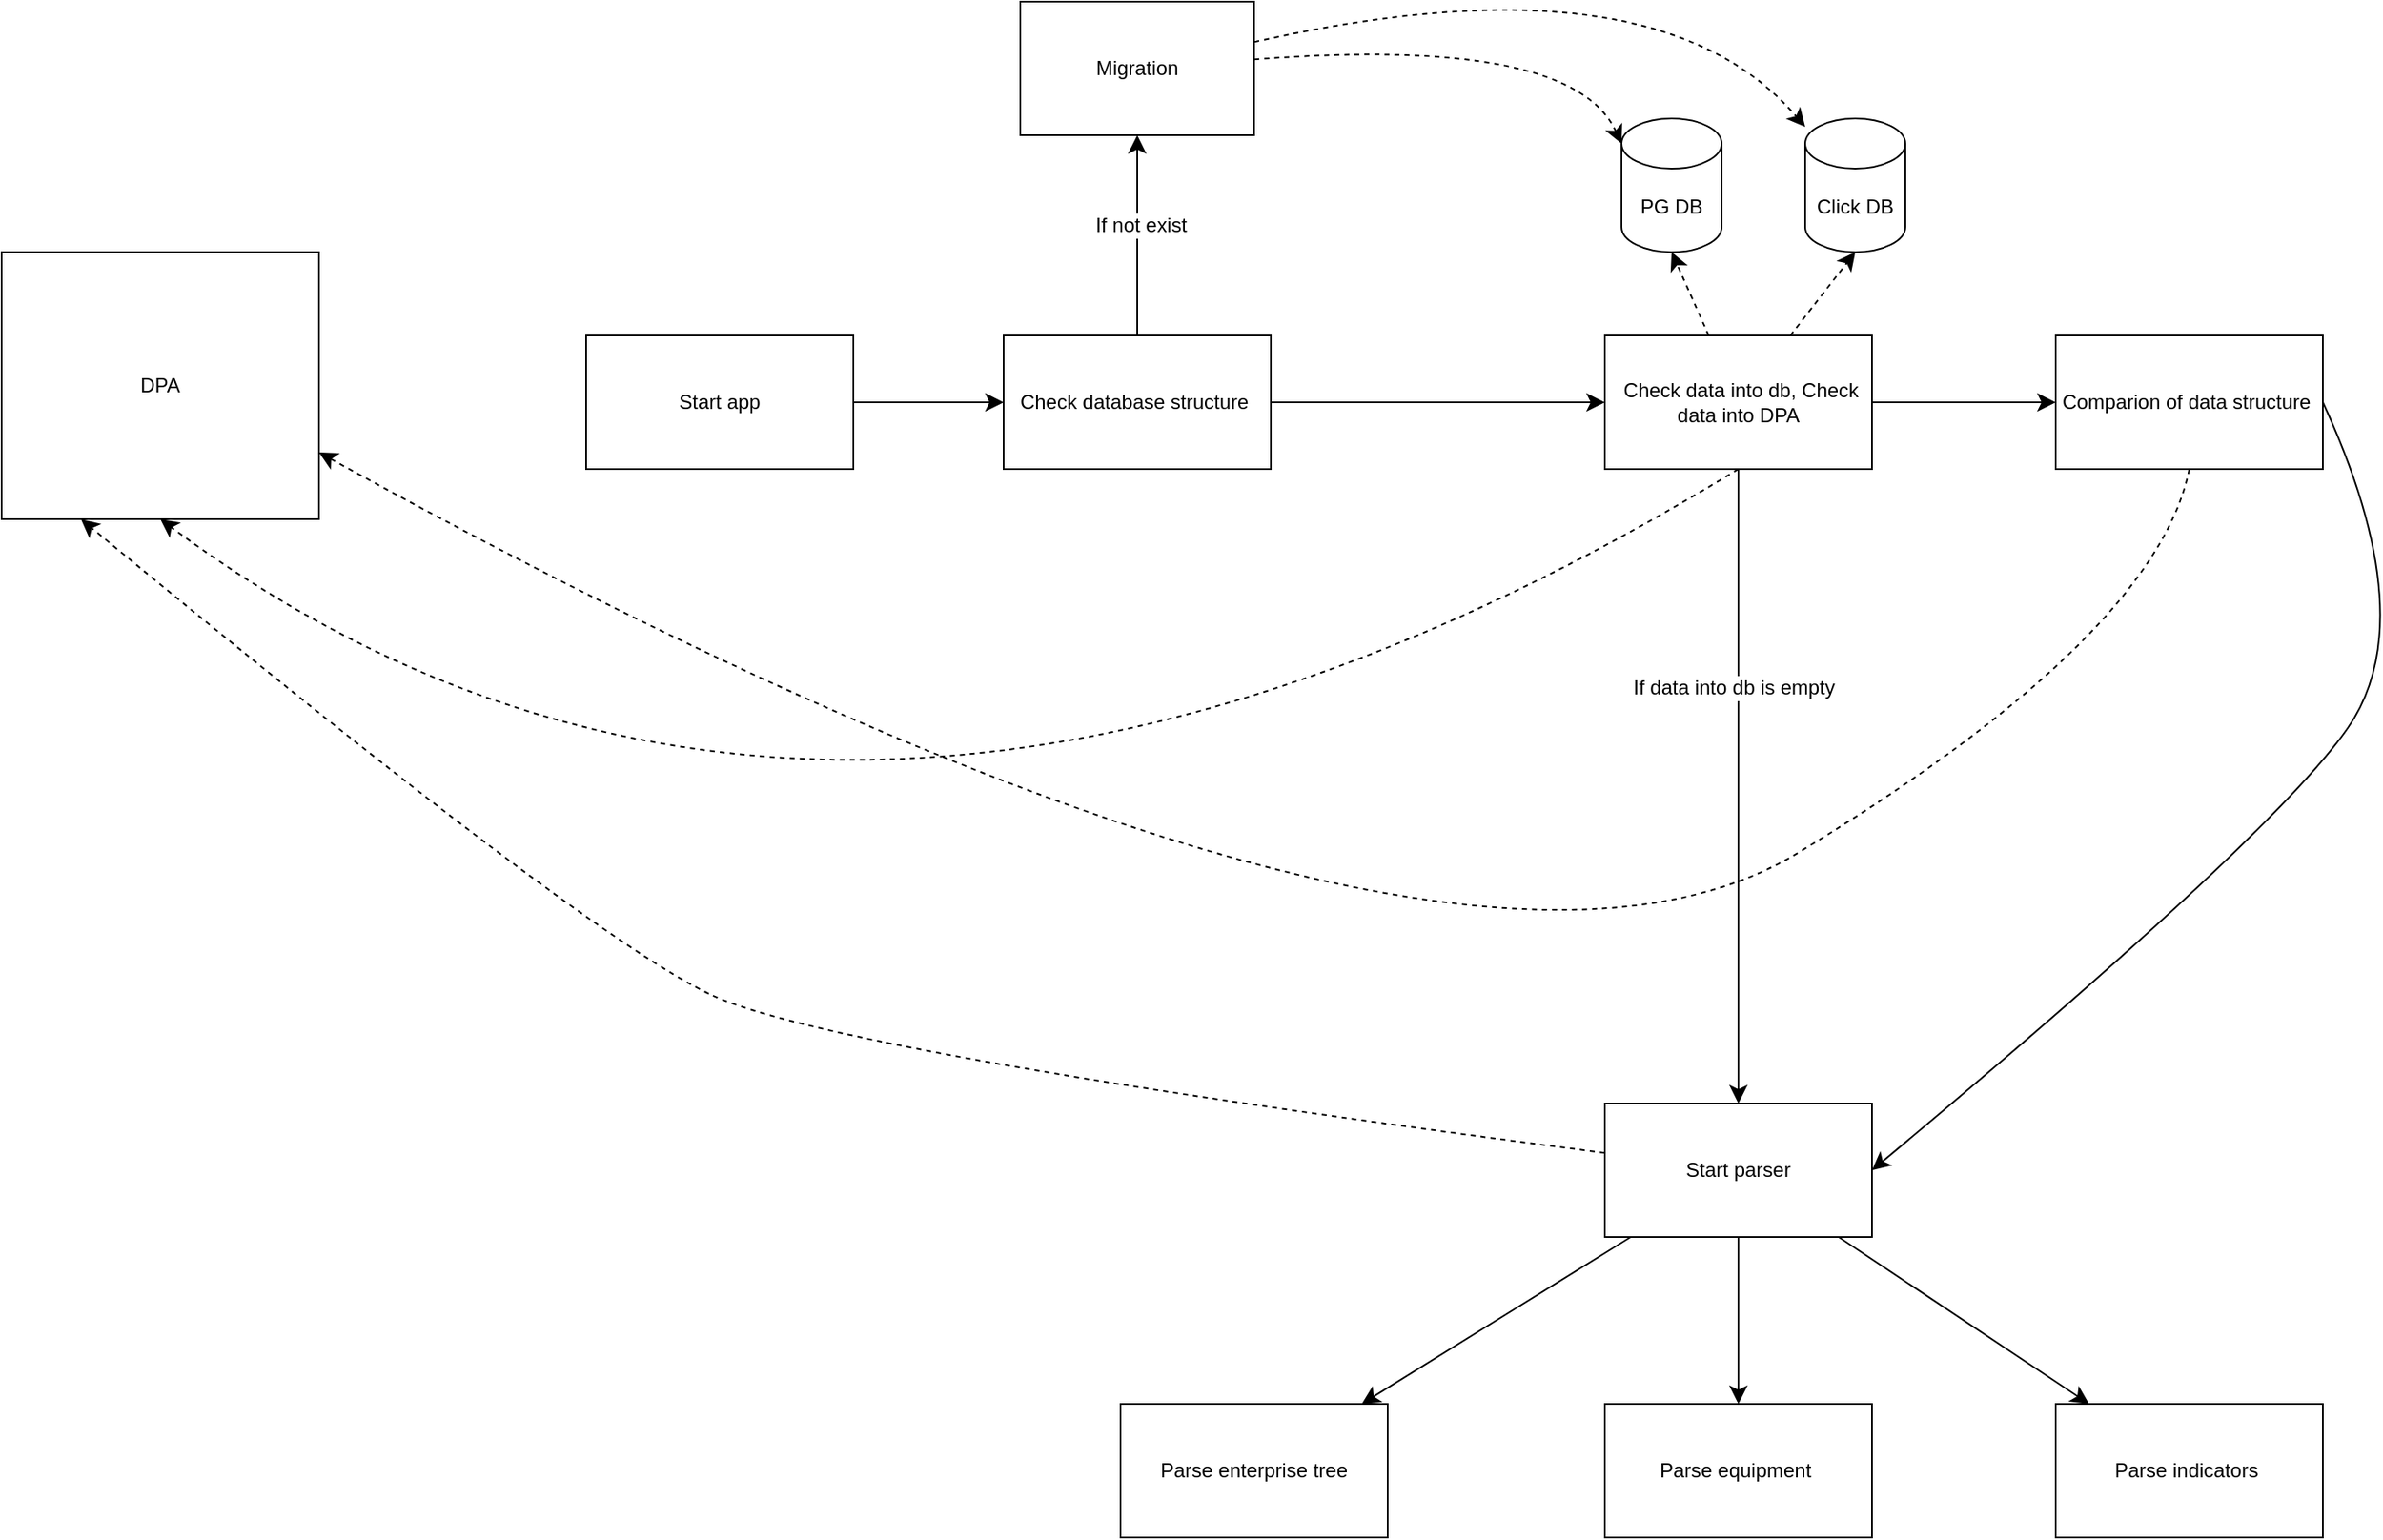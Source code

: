 <mxfile version="28.0.7">
  <diagram name="Страница — 1" id="yB6ljmjd0vUWjxGRCy32">
    <mxGraphModel dx="2219" dy="962" grid="1" gridSize="10" guides="1" tooltips="1" connect="1" arrows="1" fold="1" page="1" pageScale="1" pageWidth="827" pageHeight="1169" math="0" shadow="0">
      <root>
        <mxCell id="0" />
        <mxCell id="1" parent="0" />
        <mxCell id="1tEoKAisDk6B2TqbbuxF-1" value="DPA" style="rounded=0;whiteSpace=wrap;html=1;rotation=0;direction=west;" parent="1" vertex="1">
          <mxGeometry x="-70" y="190" width="190" height="160" as="geometry" />
        </mxCell>
        <mxCell id="tqtLIenuNLQmVrtVS35K-1" style="edgeStyle=none;curved=1;rounded=0;orthogonalLoop=1;jettySize=auto;html=1;fontSize=12;startSize=8;endSize=8;" edge="1" parent="1" source="1tEoKAisDk6B2TqbbuxF-3" target="tqtLIenuNLQmVrtVS35K-2">
          <mxGeometry relative="1" as="geometry">
            <mxPoint x="560" y="120" as="targetPoint" />
          </mxGeometry>
        </mxCell>
        <mxCell id="1tEoKAisDk6B2TqbbuxF-3" value="Start app" style="rounded=0;whiteSpace=wrap;html=1;" parent="1" vertex="1">
          <mxGeometry x="280" y="240" width="160" height="80" as="geometry" />
        </mxCell>
        <mxCell id="tqtLIenuNLQmVrtVS35K-3" style="edgeStyle=none;curved=1;rounded=0;orthogonalLoop=1;jettySize=auto;html=1;fontSize=12;startSize=8;endSize=8;" edge="1" parent="1" source="tqtLIenuNLQmVrtVS35K-2" target="tqtLIenuNLQmVrtVS35K-4">
          <mxGeometry relative="1" as="geometry">
            <mxPoint x="760" y="90" as="targetPoint" />
          </mxGeometry>
        </mxCell>
        <mxCell id="tqtLIenuNLQmVrtVS35K-5" value="If not exist" style="edgeLabel;html=1;align=center;verticalAlign=middle;resizable=0;points=[];fontSize=12;" vertex="1" connectable="0" parent="tqtLIenuNLQmVrtVS35K-3">
          <mxGeometry x="0.111" y="-2" relative="1" as="geometry">
            <mxPoint as="offset" />
          </mxGeometry>
        </mxCell>
        <mxCell id="tqtLIenuNLQmVrtVS35K-6" style="edgeStyle=none;curved=1;rounded=0;orthogonalLoop=1;jettySize=auto;html=1;fontSize=12;startSize=8;endSize=8;" edge="1" parent="1" source="tqtLIenuNLQmVrtVS35K-2" target="tqtLIenuNLQmVrtVS35K-7">
          <mxGeometry relative="1" as="geometry">
            <mxPoint x="740" y="420" as="targetPoint" />
          </mxGeometry>
        </mxCell>
        <mxCell id="tqtLIenuNLQmVrtVS35K-2" value="Check database structure&amp;nbsp;" style="rounded=0;whiteSpace=wrap;html=1;" vertex="1" parent="1">
          <mxGeometry x="530" y="240" width="160" height="80" as="geometry" />
        </mxCell>
        <mxCell id="tqtLIenuNLQmVrtVS35K-17" style="edgeStyle=none;curved=1;rounded=0;orthogonalLoop=1;jettySize=auto;html=1;fontSize=12;startSize=8;endSize=8;dashed=1;" edge="1" parent="1" source="tqtLIenuNLQmVrtVS35K-4" target="tqtLIenuNLQmVrtVS35K-13">
          <mxGeometry relative="1" as="geometry">
            <Array as="points">
              <mxPoint x="920" y="10" />
            </Array>
          </mxGeometry>
        </mxCell>
        <mxCell id="tqtLIenuNLQmVrtVS35K-4" value="&amp;nbsp;Migration&amp;nbsp;" style="rounded=0;whiteSpace=wrap;html=1;" vertex="1" parent="1">
          <mxGeometry x="540" y="40" width="140" height="80" as="geometry" />
        </mxCell>
        <mxCell id="tqtLIenuNLQmVrtVS35K-18" style="edgeStyle=none;curved=1;rounded=0;orthogonalLoop=1;jettySize=auto;html=1;fontSize=12;startSize=8;endSize=8;" edge="1" parent="1" source="tqtLIenuNLQmVrtVS35K-7" target="tqtLIenuNLQmVrtVS35K-19">
          <mxGeometry relative="1" as="geometry">
            <mxPoint x="1280" y="280" as="targetPoint" />
            <Array as="points" />
          </mxGeometry>
        </mxCell>
        <mxCell id="tqtLIenuNLQmVrtVS35K-20" value="If data into db is empty" style="edgeLabel;html=1;align=center;verticalAlign=middle;resizable=0;points=[];fontSize=12;" vertex="1" connectable="0" parent="tqtLIenuNLQmVrtVS35K-18">
          <mxGeometry x="-0.311" y="-3" relative="1" as="geometry">
            <mxPoint as="offset" />
          </mxGeometry>
        </mxCell>
        <mxCell id="tqtLIenuNLQmVrtVS35K-22" style="edgeStyle=none;curved=1;rounded=0;orthogonalLoop=1;jettySize=auto;html=1;fontSize=12;startSize=8;endSize=8;" edge="1" parent="1" source="tqtLIenuNLQmVrtVS35K-7" target="tqtLIenuNLQmVrtVS35K-23">
          <mxGeometry relative="1" as="geometry">
            <mxPoint x="1240" y="280" as="targetPoint" />
          </mxGeometry>
        </mxCell>
        <mxCell id="tqtLIenuNLQmVrtVS35K-7" value="&amp;nbsp;Check data into db, Check data into DPA" style="rounded=0;whiteSpace=wrap;html=1;" vertex="1" parent="1">
          <mxGeometry x="890" y="240" width="160" height="80" as="geometry" />
        </mxCell>
        <mxCell id="tqtLIenuNLQmVrtVS35K-10" style="edgeStyle=none;curved=1;rounded=0;orthogonalLoop=1;jettySize=auto;html=1;entryX=0.5;entryY=0;entryDx=0;entryDy=0;fontSize=12;startSize=8;endSize=8;dashed=1;exitX=0.5;exitY=1;exitDx=0;exitDy=0;" edge="1" parent="1" source="tqtLIenuNLQmVrtVS35K-7" target="1tEoKAisDk6B2TqbbuxF-1">
          <mxGeometry relative="1" as="geometry">
            <Array as="points">
              <mxPoint x="430" y="650" />
            </Array>
          </mxGeometry>
        </mxCell>
        <mxCell id="tqtLIenuNLQmVrtVS35K-12" value="PG DB" style="shape=cylinder3;whiteSpace=wrap;html=1;boundedLbl=1;backgroundOutline=1;size=15;" vertex="1" parent="1">
          <mxGeometry x="900" y="110" width="60" height="80" as="geometry" />
        </mxCell>
        <mxCell id="tqtLIenuNLQmVrtVS35K-13" value="Click DB" style="shape=cylinder3;whiteSpace=wrap;html=1;boundedLbl=1;backgroundOutline=1;size=15;" vertex="1" parent="1">
          <mxGeometry x="1010" y="110" width="60" height="80" as="geometry" />
        </mxCell>
        <mxCell id="tqtLIenuNLQmVrtVS35K-14" style="edgeStyle=none;curved=1;rounded=0;orthogonalLoop=1;jettySize=auto;html=1;entryX=0.5;entryY=1;entryDx=0;entryDy=0;entryPerimeter=0;fontSize=12;startSize=8;endSize=8;dashed=1;" edge="1" parent="1" source="tqtLIenuNLQmVrtVS35K-7" target="tqtLIenuNLQmVrtVS35K-12">
          <mxGeometry relative="1" as="geometry" />
        </mxCell>
        <mxCell id="tqtLIenuNLQmVrtVS35K-15" style="edgeStyle=none;curved=1;rounded=0;orthogonalLoop=1;jettySize=auto;html=1;entryX=0.5;entryY=1;entryDx=0;entryDy=0;entryPerimeter=0;fontSize=12;startSize=8;endSize=8;dashed=1;" edge="1" parent="1" source="tqtLIenuNLQmVrtVS35K-7" target="tqtLIenuNLQmVrtVS35K-13">
          <mxGeometry relative="1" as="geometry" />
        </mxCell>
        <mxCell id="tqtLIenuNLQmVrtVS35K-16" style="edgeStyle=none;curved=1;rounded=0;orthogonalLoop=1;jettySize=auto;html=1;entryX=0;entryY=0;entryDx=0;entryDy=15;entryPerimeter=0;fontSize=12;startSize=8;endSize=8;dashed=1;" edge="1" parent="1" source="tqtLIenuNLQmVrtVS35K-4" target="tqtLIenuNLQmVrtVS35K-12">
          <mxGeometry relative="1" as="geometry">
            <Array as="points">
              <mxPoint x="870" y="60" />
            </Array>
          </mxGeometry>
        </mxCell>
        <mxCell id="tqtLIenuNLQmVrtVS35K-21" style="edgeStyle=none;curved=1;rounded=0;orthogonalLoop=1;jettySize=auto;html=1;entryX=0.75;entryY=0;entryDx=0;entryDy=0;fontSize=12;startSize=8;endSize=8;dashed=1;" edge="1" parent="1" source="tqtLIenuNLQmVrtVS35K-19" target="1tEoKAisDk6B2TqbbuxF-1">
          <mxGeometry relative="1" as="geometry">
            <Array as="points">
              <mxPoint x="430" y="670" />
              <mxPoint x="280" y="600" />
            </Array>
          </mxGeometry>
        </mxCell>
        <mxCell id="tqtLIenuNLQmVrtVS35K-26" style="edgeStyle=none;curved=1;rounded=0;orthogonalLoop=1;jettySize=auto;html=1;fontSize=12;startSize=8;endSize=8;" edge="1" parent="1" source="tqtLIenuNLQmVrtVS35K-19" target="tqtLIenuNLQmVrtVS35K-27">
          <mxGeometry relative="1" as="geometry">
            <mxPoint x="810" y="930.0" as="targetPoint" />
          </mxGeometry>
        </mxCell>
        <mxCell id="tqtLIenuNLQmVrtVS35K-28" style="edgeStyle=none;curved=1;rounded=0;orthogonalLoop=1;jettySize=auto;html=1;fontSize=12;startSize=8;endSize=8;" edge="1" parent="1" source="tqtLIenuNLQmVrtVS35K-19" target="tqtLIenuNLQmVrtVS35K-29">
          <mxGeometry relative="1" as="geometry">
            <mxPoint x="970.0" y="900.0" as="targetPoint" />
          </mxGeometry>
        </mxCell>
        <mxCell id="tqtLIenuNLQmVrtVS35K-30" style="edgeStyle=none;curved=1;rounded=0;orthogonalLoop=1;jettySize=auto;html=1;fontSize=12;startSize=8;endSize=8;" edge="1" parent="1" source="tqtLIenuNLQmVrtVS35K-19" target="tqtLIenuNLQmVrtVS35K-31">
          <mxGeometry relative="1" as="geometry">
            <mxPoint x="1200.0" y="900.0" as="targetPoint" />
          </mxGeometry>
        </mxCell>
        <mxCell id="tqtLIenuNLQmVrtVS35K-19" value="Start parser" style="rounded=0;whiteSpace=wrap;html=1;" vertex="1" parent="1">
          <mxGeometry x="890" y="700" width="160" height="80" as="geometry" />
        </mxCell>
        <mxCell id="tqtLIenuNLQmVrtVS35K-24" style="edgeStyle=none;curved=1;rounded=0;orthogonalLoop=1;jettySize=auto;html=1;entryX=0;entryY=0.25;entryDx=0;entryDy=0;fontSize=12;startSize=8;endSize=8;dashed=1;exitX=0.5;exitY=1;exitDx=0;exitDy=0;" edge="1" parent="1" source="tqtLIenuNLQmVrtVS35K-23" target="1tEoKAisDk6B2TqbbuxF-1">
          <mxGeometry relative="1" as="geometry">
            <mxPoint x="1241" y="320" as="sourcePoint" />
            <mxPoint x="76.0" y="350" as="targetPoint" />
            <Array as="points">
              <mxPoint x="1220" y="420" />
              <mxPoint x="791" y="680" />
            </Array>
          </mxGeometry>
        </mxCell>
        <mxCell id="tqtLIenuNLQmVrtVS35K-25" style="edgeStyle=none;curved=1;rounded=0;orthogonalLoop=1;jettySize=auto;html=1;entryX=1;entryY=0.5;entryDx=0;entryDy=0;fontSize=12;startSize=8;endSize=8;exitX=1;exitY=0.5;exitDx=0;exitDy=0;" edge="1" parent="1" source="tqtLIenuNLQmVrtVS35K-23" target="tqtLIenuNLQmVrtVS35K-19">
          <mxGeometry relative="1" as="geometry">
            <Array as="points">
              <mxPoint x="1380" y="410" />
              <mxPoint x="1290" y="540" />
            </Array>
          </mxGeometry>
        </mxCell>
        <mxCell id="tqtLIenuNLQmVrtVS35K-23" value="Compa&lt;span style=&quot;white-space: pre;&quot;&gt;rion of data structure &lt;/span&gt;" style="rounded=0;whiteSpace=wrap;html=1;" vertex="1" parent="1">
          <mxGeometry x="1160" y="240" width="160" height="80" as="geometry" />
        </mxCell>
        <mxCell id="tqtLIenuNLQmVrtVS35K-27" value="Parse enterprise tree" style="rounded=0;whiteSpace=wrap;html=1;" vertex="1" parent="1">
          <mxGeometry x="600" y="880.0" width="160" height="80" as="geometry" />
        </mxCell>
        <mxCell id="tqtLIenuNLQmVrtVS35K-29" value="Parse equipment&amp;nbsp;" style="rounded=0;whiteSpace=wrap;html=1;" vertex="1" parent="1">
          <mxGeometry x="890.0" y="880.0" width="160" height="80" as="geometry" />
        </mxCell>
        <mxCell id="tqtLIenuNLQmVrtVS35K-31" value="Parse indicators&amp;nbsp;" style="rounded=0;whiteSpace=wrap;html=1;" vertex="1" parent="1">
          <mxGeometry x="1160.0" y="880.0" width="160" height="80" as="geometry" />
        </mxCell>
      </root>
    </mxGraphModel>
  </diagram>
</mxfile>
